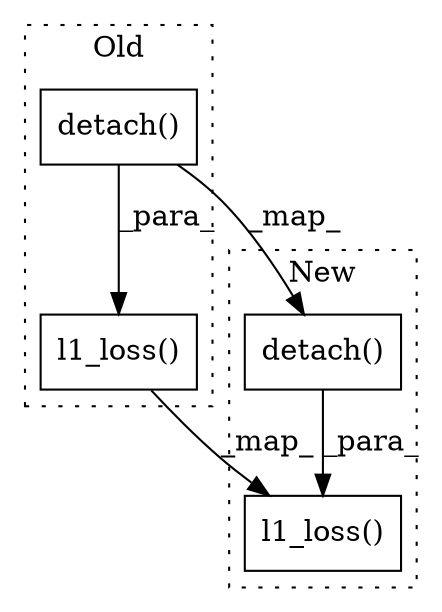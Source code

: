 digraph G {
subgraph cluster0 {
1 [label="l1_loss()" a="75" s="1369,1404" l="10,1" shape="box"];
3 [label="detach()" a="75" s="1390" l="14" shape="box"];
label = "Old";
style="dotted";
}
subgraph cluster1 {
2 [label="l1_loss()" a="75" s="1386,1421" l="10,1" shape="box"];
4 [label="detach()" a="75" s="1407" l="14" shape="box"];
label = "New";
style="dotted";
}
1 -> 2 [label="_map_"];
3 -> 4 [label="_map_"];
3 -> 1 [label="_para_"];
4 -> 2 [label="_para_"];
}
